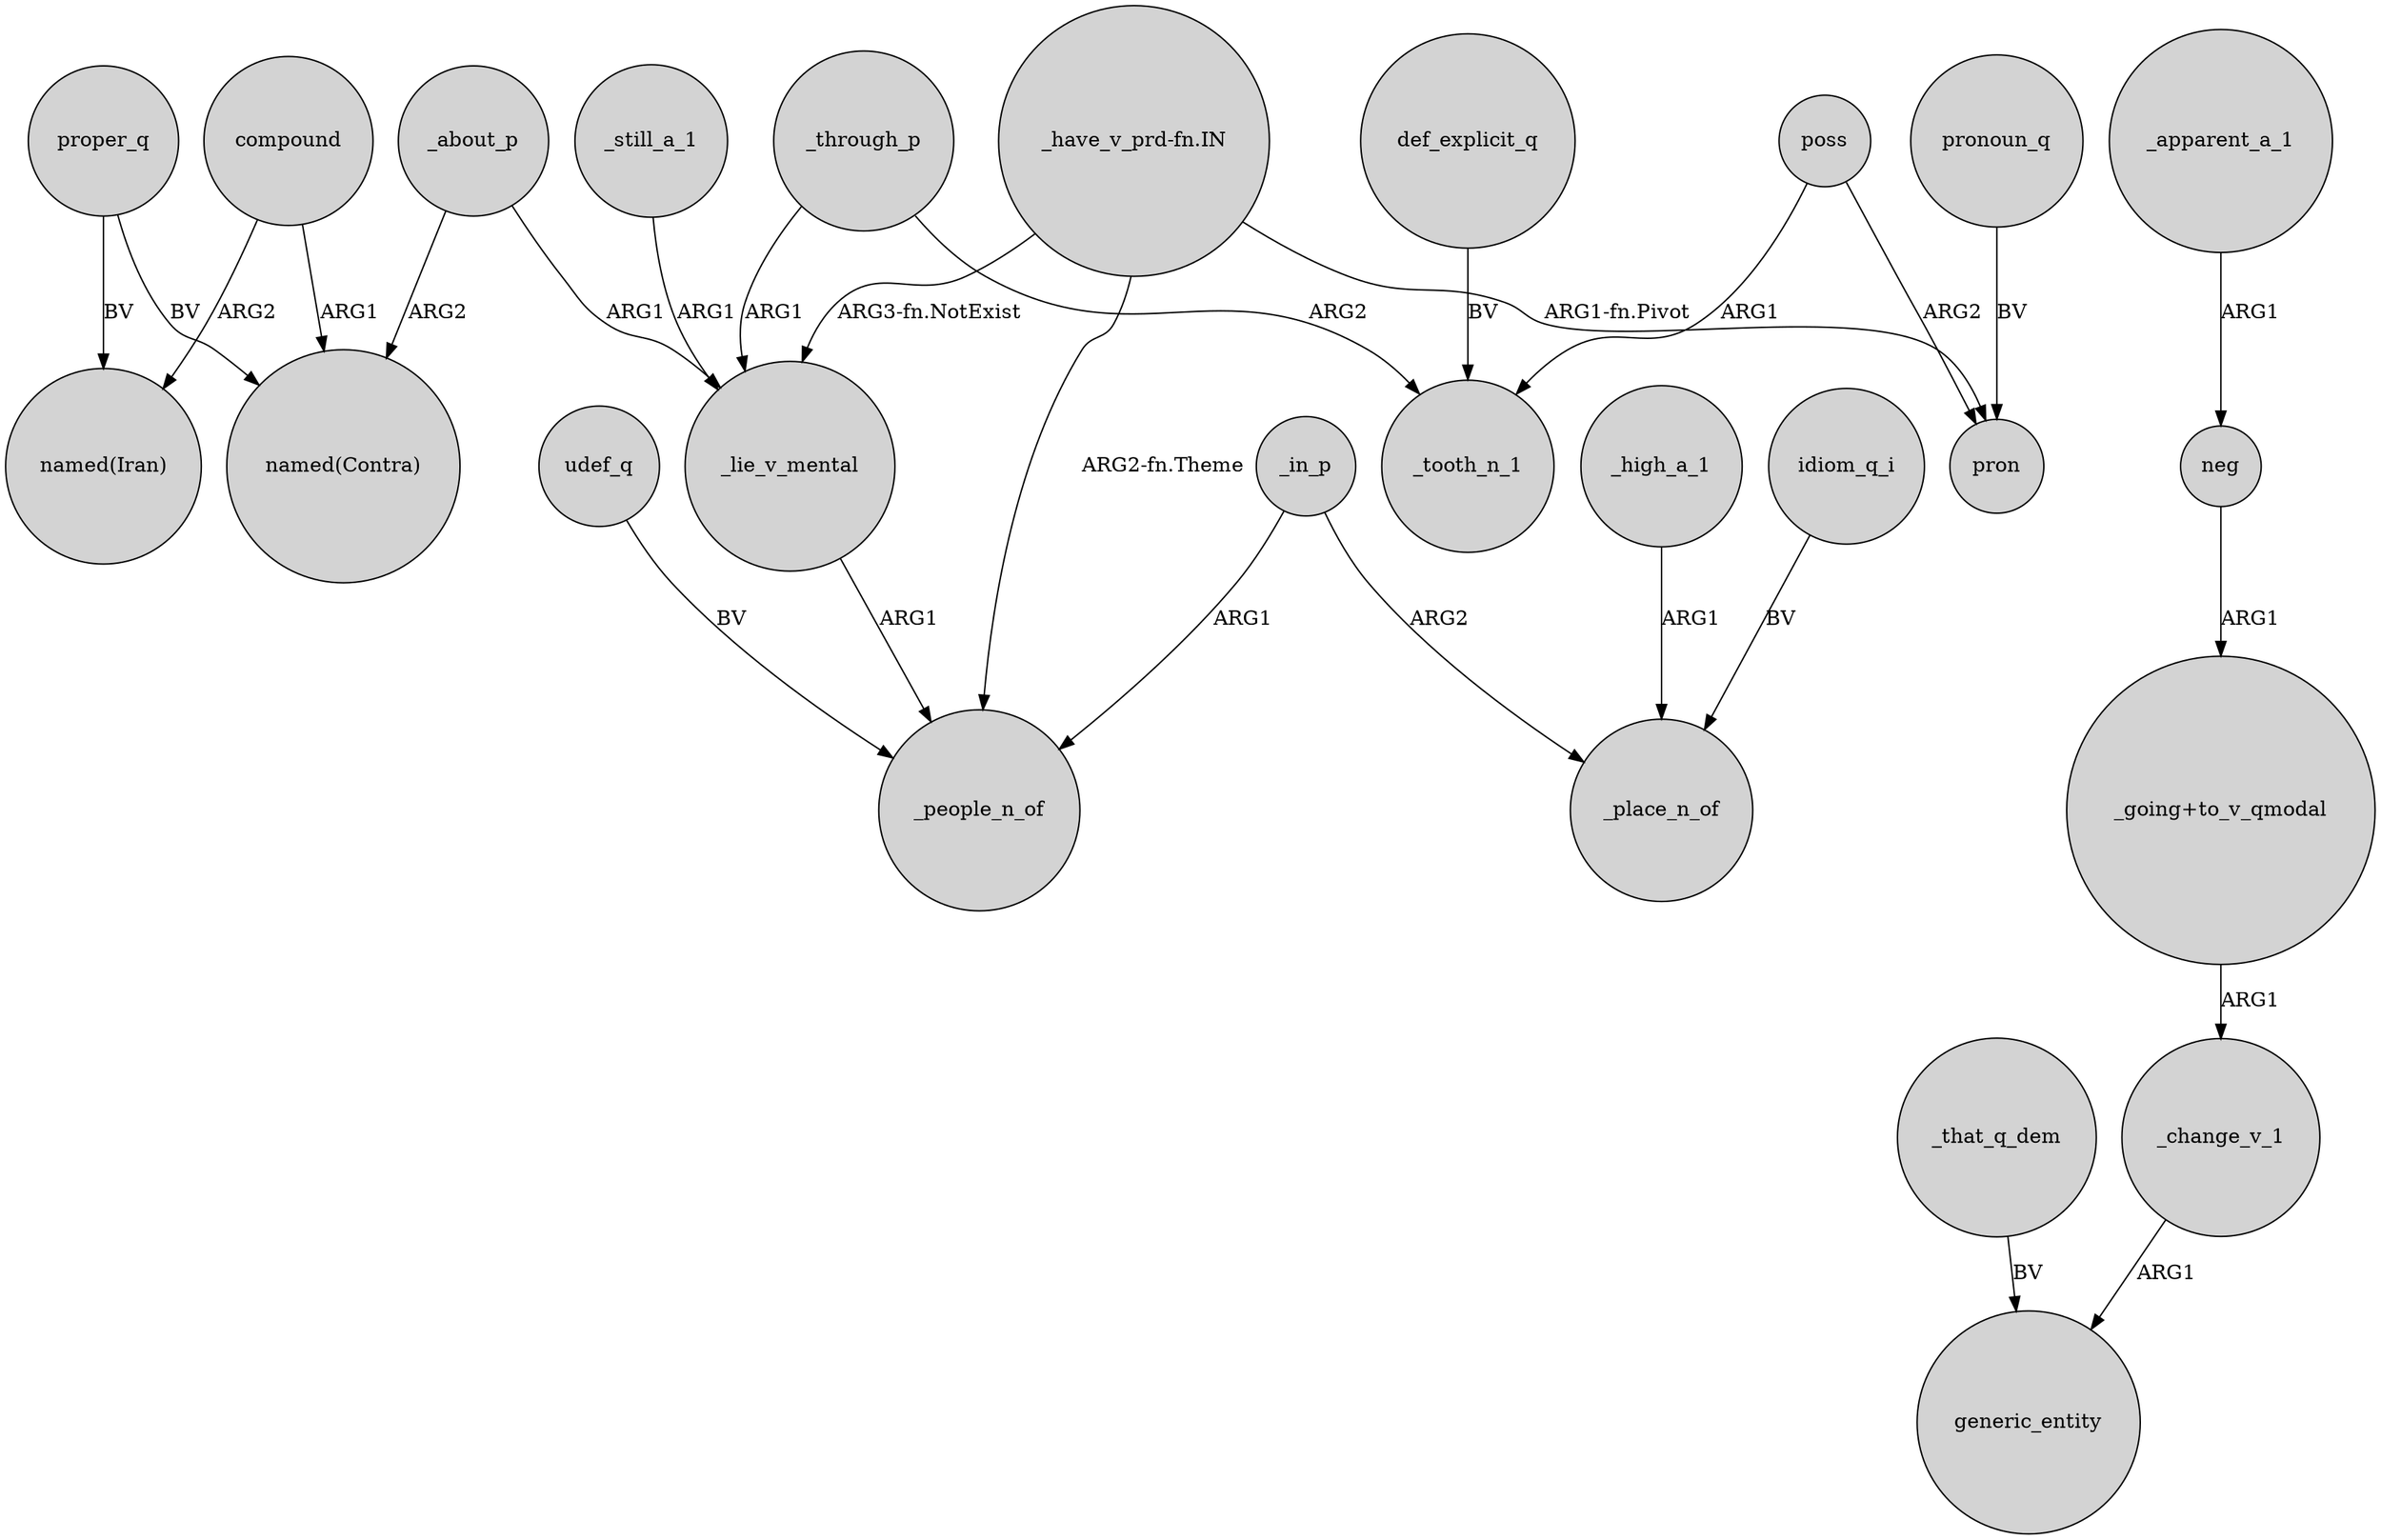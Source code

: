 digraph {
	node [shape=circle style=filled]
	proper_q -> "named(Contra)" [label=BV]
	poss -> pron [label=ARG2]
	_lie_v_mental -> _people_n_of [label=ARG1]
	_that_q_dem -> generic_entity [label=BV]
	"_have_v_prd-fn.IN" -> _people_n_of [label="ARG2-fn.Theme"]
	"_have_v_prd-fn.IN" -> _lie_v_mental [label="ARG3-fn.NotExist"]
	_apparent_a_1 -> neg [label=ARG1]
	_still_a_1 -> _lie_v_mental [label=ARG1]
	_about_p -> "named(Contra)" [label=ARG2]
	_in_p -> _place_n_of [label=ARG2]
	_change_v_1 -> generic_entity [label=ARG1]
	pronoun_q -> pron [label=BV]
	udef_q -> _people_n_of [label=BV]
	poss -> _tooth_n_1 [label=ARG1]
	proper_q -> "named(Iran)" [label=BV]
	neg -> "_going+to_v_qmodal" [label=ARG1]
	_through_p -> _lie_v_mental [label=ARG1]
	_in_p -> _people_n_of [label=ARG1]
	"_going+to_v_qmodal" -> _change_v_1 [label=ARG1]
	compound -> "named(Iran)" [label=ARG2]
	compound -> "named(Contra)" [label=ARG1]
	def_explicit_q -> _tooth_n_1 [label=BV]
	_high_a_1 -> _place_n_of [label=ARG1]
	_about_p -> _lie_v_mental [label=ARG1]
	_through_p -> _tooth_n_1 [label=ARG2]
	"_have_v_prd-fn.IN" -> pron [label="ARG1-fn.Pivot"]
	idiom_q_i -> _place_n_of [label=BV]
}
